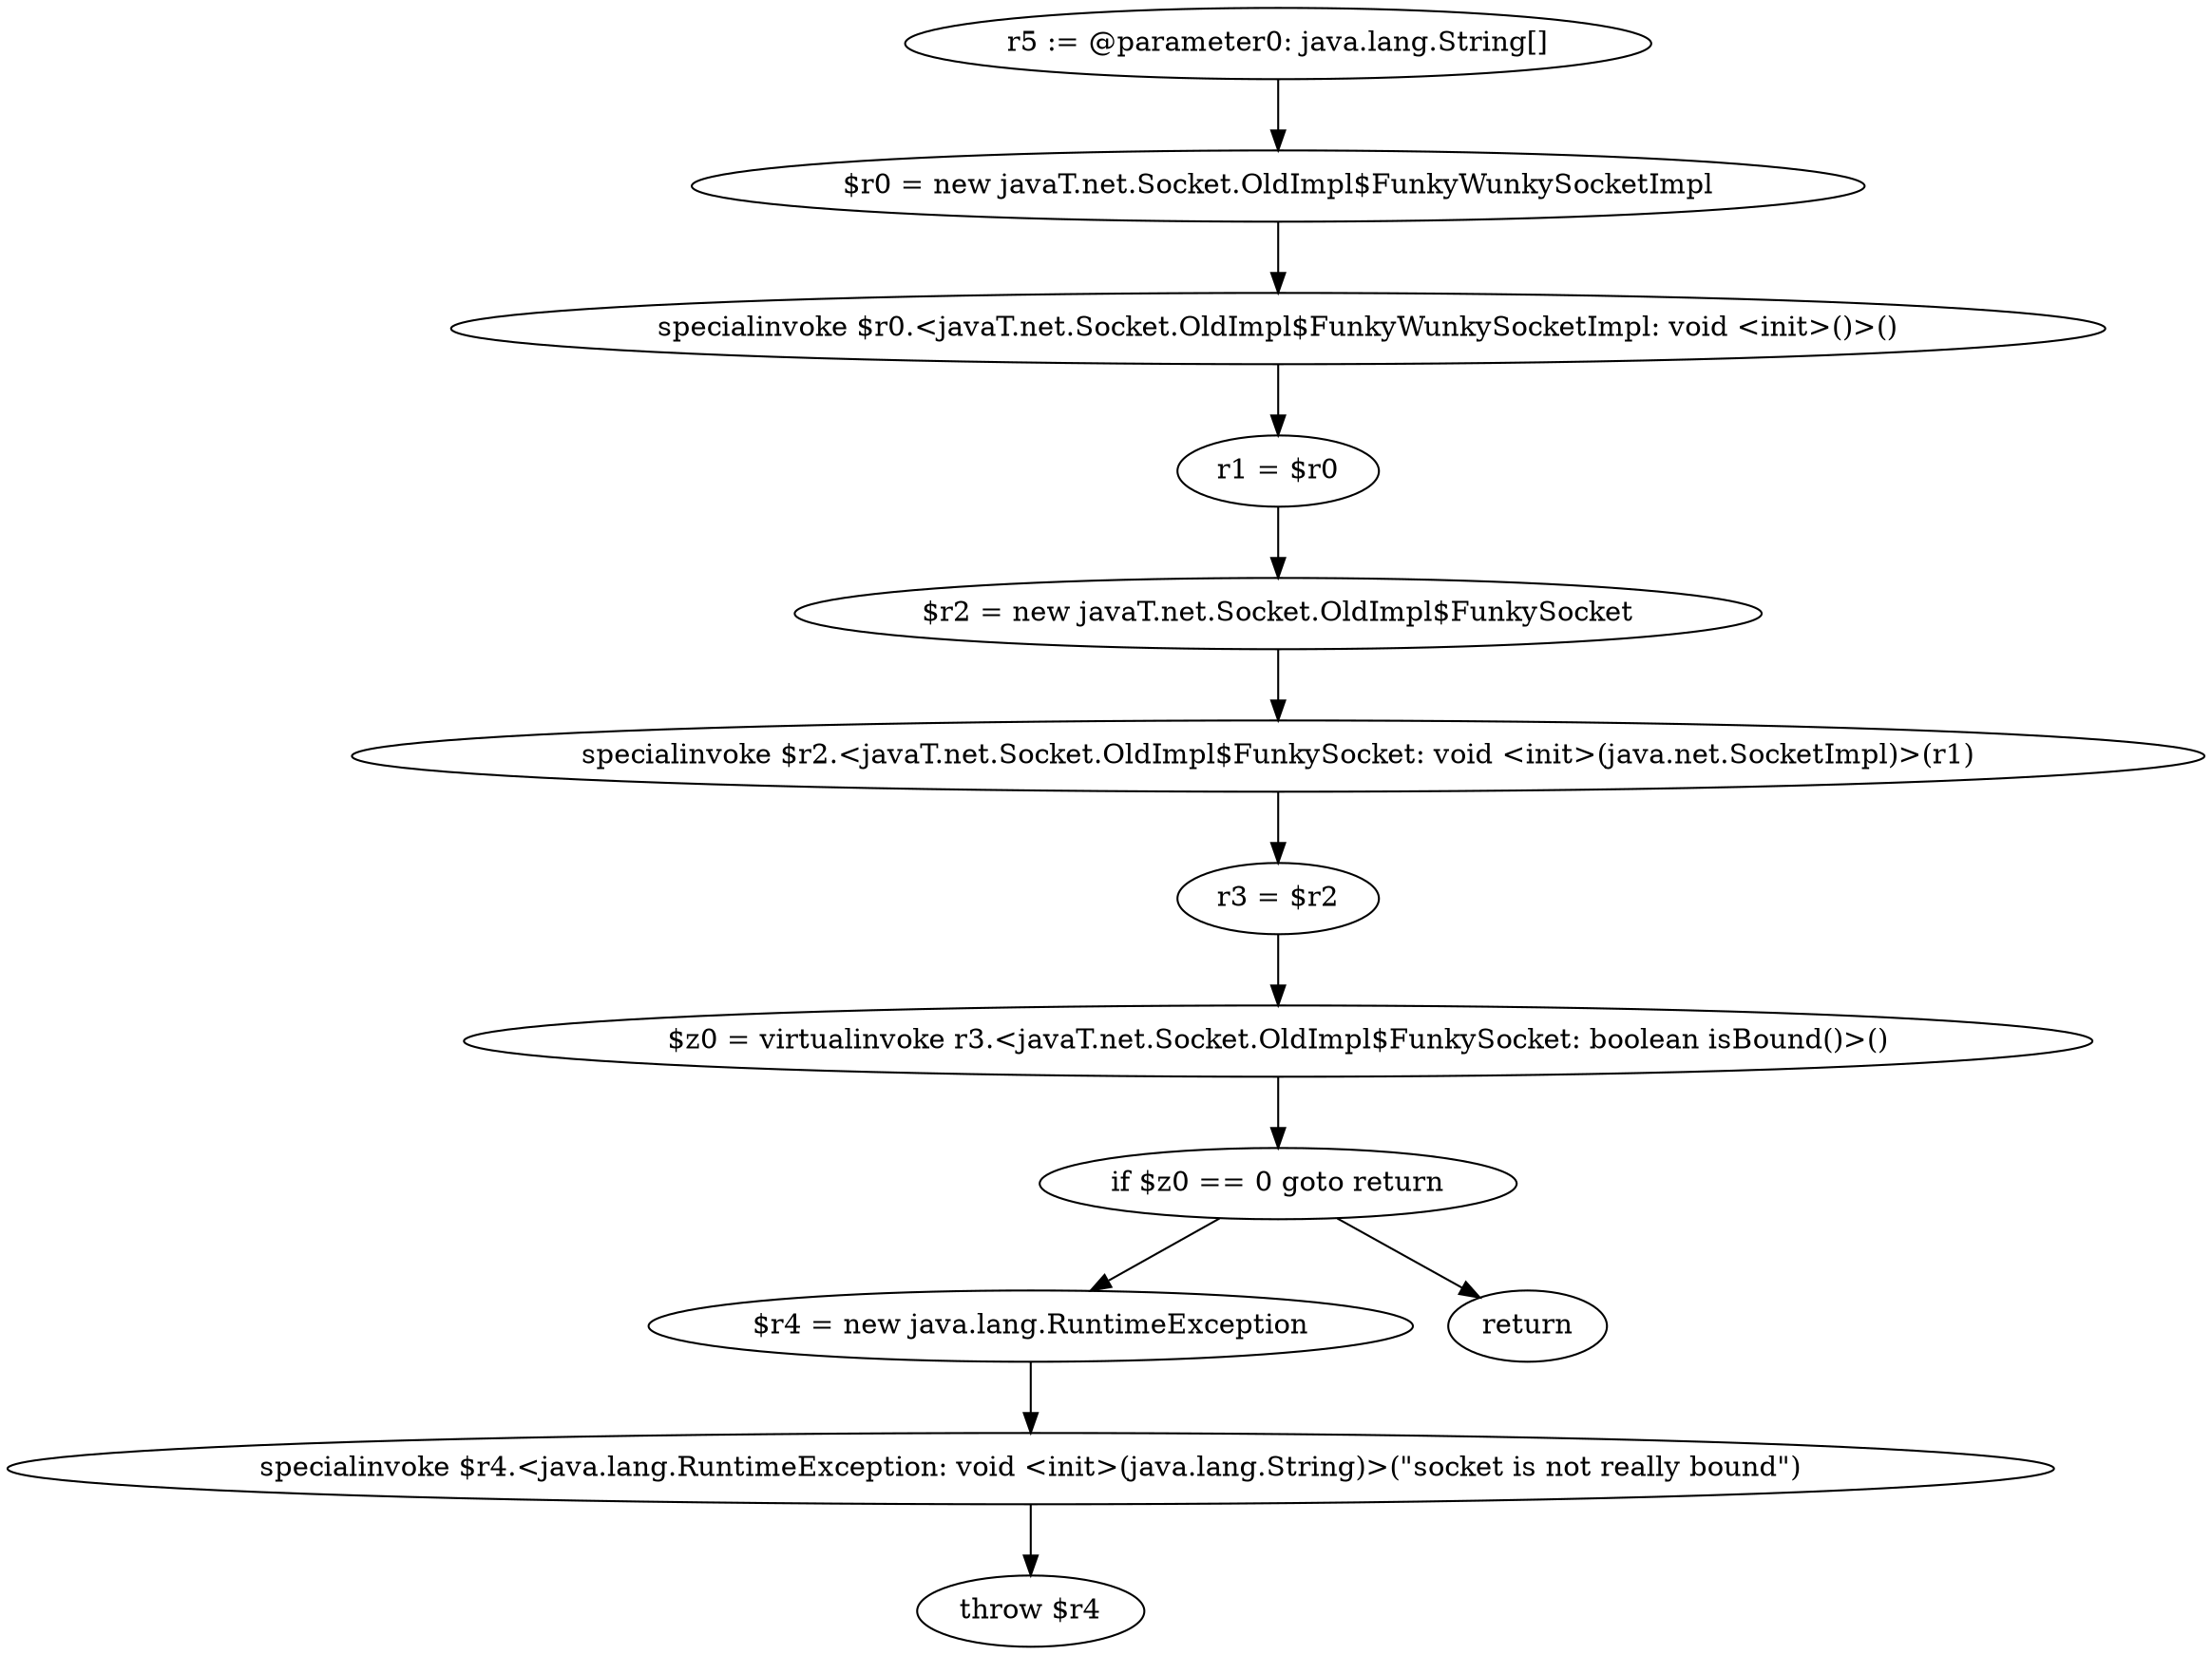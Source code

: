 digraph "unitGraph" {
    "r5 := @parameter0: java.lang.String[]"
    "$r0 = new javaT.net.Socket.OldImpl$FunkyWunkySocketImpl"
    "specialinvoke $r0.<javaT.net.Socket.OldImpl$FunkyWunkySocketImpl: void <init>()>()"
    "r1 = $r0"
    "$r2 = new javaT.net.Socket.OldImpl$FunkySocket"
    "specialinvoke $r2.<javaT.net.Socket.OldImpl$FunkySocket: void <init>(java.net.SocketImpl)>(r1)"
    "r3 = $r2"
    "$z0 = virtualinvoke r3.<javaT.net.Socket.OldImpl$FunkySocket: boolean isBound()>()"
    "if $z0 == 0 goto return"
    "$r4 = new java.lang.RuntimeException"
    "specialinvoke $r4.<java.lang.RuntimeException: void <init>(java.lang.String)>(\"socket is not really bound\")"
    "throw $r4"
    "return"
    "r5 := @parameter0: java.lang.String[]"->"$r0 = new javaT.net.Socket.OldImpl$FunkyWunkySocketImpl";
    "$r0 = new javaT.net.Socket.OldImpl$FunkyWunkySocketImpl"->"specialinvoke $r0.<javaT.net.Socket.OldImpl$FunkyWunkySocketImpl: void <init>()>()";
    "specialinvoke $r0.<javaT.net.Socket.OldImpl$FunkyWunkySocketImpl: void <init>()>()"->"r1 = $r0";
    "r1 = $r0"->"$r2 = new javaT.net.Socket.OldImpl$FunkySocket";
    "$r2 = new javaT.net.Socket.OldImpl$FunkySocket"->"specialinvoke $r2.<javaT.net.Socket.OldImpl$FunkySocket: void <init>(java.net.SocketImpl)>(r1)";
    "specialinvoke $r2.<javaT.net.Socket.OldImpl$FunkySocket: void <init>(java.net.SocketImpl)>(r1)"->"r3 = $r2";
    "r3 = $r2"->"$z0 = virtualinvoke r3.<javaT.net.Socket.OldImpl$FunkySocket: boolean isBound()>()";
    "$z0 = virtualinvoke r3.<javaT.net.Socket.OldImpl$FunkySocket: boolean isBound()>()"->"if $z0 == 0 goto return";
    "if $z0 == 0 goto return"->"$r4 = new java.lang.RuntimeException";
    "if $z0 == 0 goto return"->"return";
    "$r4 = new java.lang.RuntimeException"->"specialinvoke $r4.<java.lang.RuntimeException: void <init>(java.lang.String)>(\"socket is not really bound\")";
    "specialinvoke $r4.<java.lang.RuntimeException: void <init>(java.lang.String)>(\"socket is not really bound\")"->"throw $r4";
}
